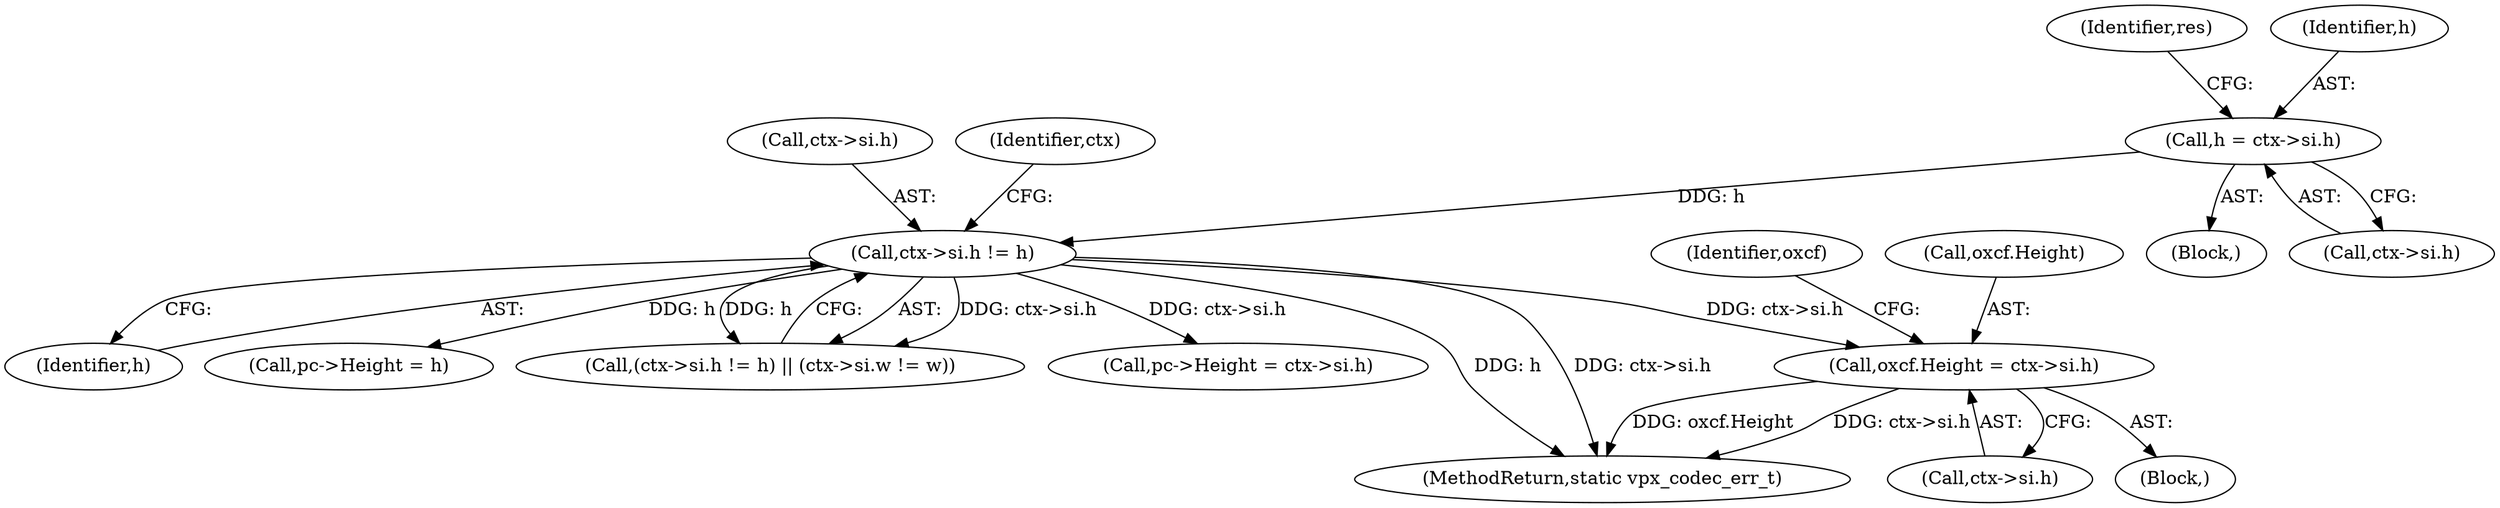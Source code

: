 digraph "0_Android_063be1485e0099bc81ace3a08b0ec9186dcad693@pointer" {
"1000268" [label="(Call,oxcf.Height = ctx->si.h)"];
"1000232" [label="(Call,ctx->si.h != h)"];
"1000166" [label="(Call,h = ctx->si.h)"];
"1000238" [label="(Identifier,h)"];
"1000233" [label="(Call,ctx->si.h)"];
"1000174" [label="(Identifier,res)"];
"1000518" [label="(Call,pc->Height = h)"];
"1000232" [label="(Call,ctx->si.h != h)"];
"1000269" [label="(Call,oxcf.Height)"];
"1000738" [label="(MethodReturn,static vpx_codec_err_t)"];
"1000231" [label="(Call,(ctx->si.h != h) || (ctx->si.w != w))"];
"1000166" [label="(Call,h = ctx->si.h)"];
"1000119" [label="(Block,)"];
"1000430" [label="(Call,pc->Height = ctx->si.h)"];
"1000167" [label="(Identifier,h)"];
"1000268" [label="(Call,oxcf.Height = ctx->si.h)"];
"1000168" [label="(Call,ctx->si.h)"];
"1000257" [label="(Block,)"];
"1000242" [label="(Identifier,ctx)"];
"1000272" [label="(Call,ctx->si.h)"];
"1000279" [label="(Identifier,oxcf)"];
"1000268" -> "1000257"  [label="AST: "];
"1000268" -> "1000272"  [label="CFG: "];
"1000269" -> "1000268"  [label="AST: "];
"1000272" -> "1000268"  [label="AST: "];
"1000279" -> "1000268"  [label="CFG: "];
"1000268" -> "1000738"  [label="DDG: oxcf.Height"];
"1000268" -> "1000738"  [label="DDG: ctx->si.h"];
"1000232" -> "1000268"  [label="DDG: ctx->si.h"];
"1000232" -> "1000231"  [label="AST: "];
"1000232" -> "1000238"  [label="CFG: "];
"1000233" -> "1000232"  [label="AST: "];
"1000238" -> "1000232"  [label="AST: "];
"1000242" -> "1000232"  [label="CFG: "];
"1000231" -> "1000232"  [label="CFG: "];
"1000232" -> "1000738"  [label="DDG: ctx->si.h"];
"1000232" -> "1000738"  [label="DDG: h"];
"1000232" -> "1000231"  [label="DDG: ctx->si.h"];
"1000232" -> "1000231"  [label="DDG: h"];
"1000166" -> "1000232"  [label="DDG: h"];
"1000232" -> "1000430"  [label="DDG: ctx->si.h"];
"1000232" -> "1000518"  [label="DDG: h"];
"1000166" -> "1000119"  [label="AST: "];
"1000166" -> "1000168"  [label="CFG: "];
"1000167" -> "1000166"  [label="AST: "];
"1000168" -> "1000166"  [label="AST: "];
"1000174" -> "1000166"  [label="CFG: "];
}
